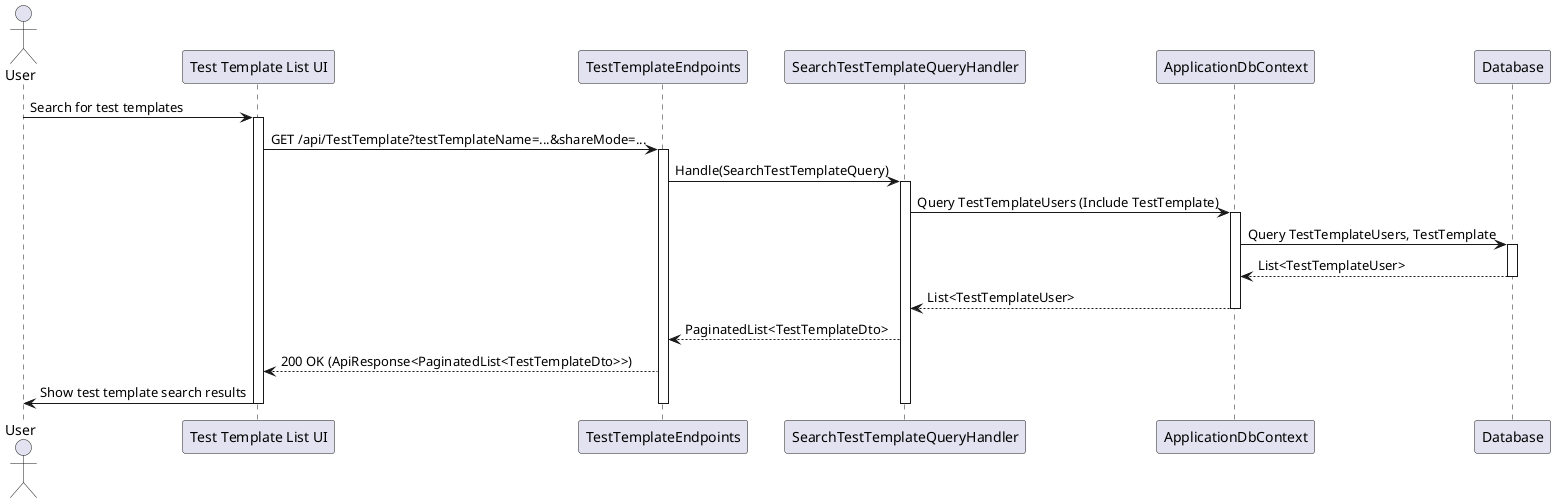 @startuml
actor User
participant "Test Template List UI" as UI
participant TestTemplateEndpoints
participant SearchTestTemplateQueryHandler as Handler
participant ApplicationDbContext
participant Database

User -> UI : Search for test templates
activate UI
UI -> TestTemplateEndpoints : GET /api/TestTemplate?testTemplateName=...&shareMode=...
activate TestTemplateEndpoints
TestTemplateEndpoints -> Handler : Handle(SearchTestTemplateQuery)
activate Handler
Handler -> ApplicationDbContext : Query TestTemplateUsers (Include TestTemplate)
activate ApplicationDbContext
ApplicationDbContext -> Database : Query TestTemplateUsers, TestTemplate
activate Database
Database --> ApplicationDbContext : List<TestTemplateUser>
deactivate Database
ApplicationDbContext --> Handler : List<TestTemplateUser>
deactivate ApplicationDbContext
Handler --> TestTemplateEndpoints : PaginatedList<TestTemplateDto>
TestTemplateEndpoints --> UI : 200 OK (ApiResponse<PaginatedList<TestTemplateDto>>)
UI -> User : Show test template search results
deactivate Handler
deactivate TestTemplateEndpoints
deactivate UI
@enduml